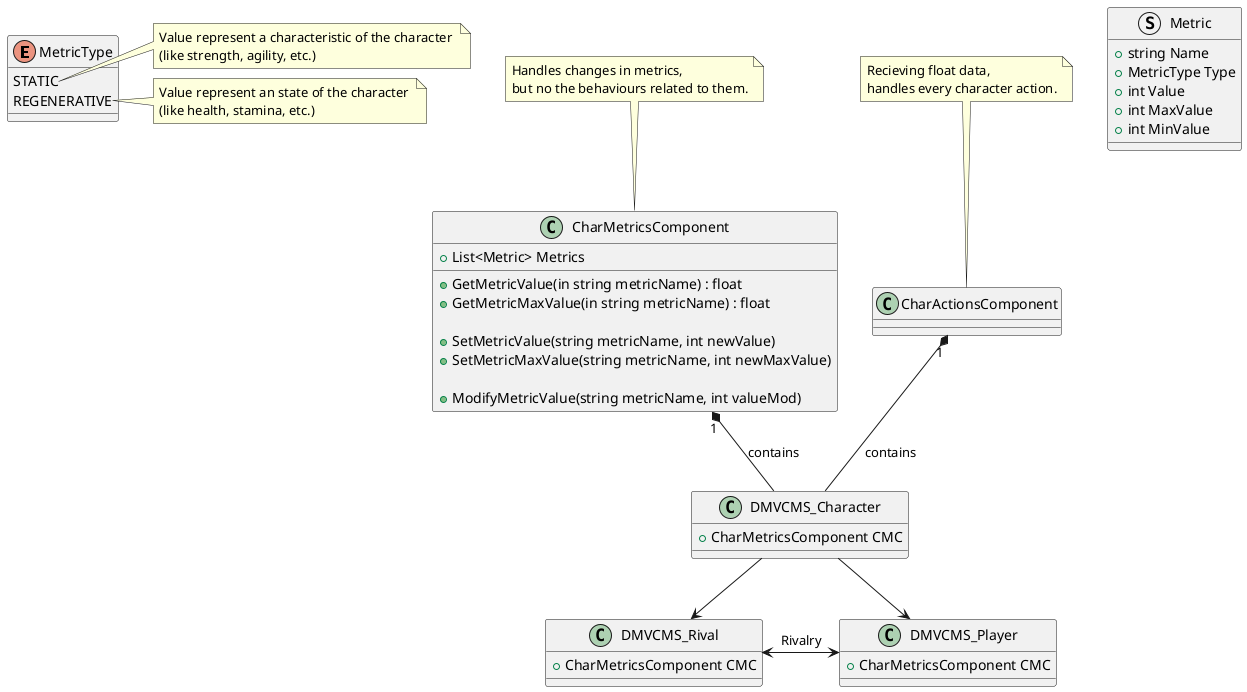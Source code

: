@startuml
'https://plantuml.com/object-diagram
allow_mixing

enum MetricType {
STATIC
REGENERATIVE
}
note right of MetricType::STATIC 
Value represent a characteristic of the character 
(like strength, agility, etc.)
end note
note right of MetricType::REGENERATIVE
Value represent an state of the character 
(like health, stamina, etc.)
end note

Struct Metric {
    + string Name
    + MetricType Type
    + int Value
    + int MaxValue
    + int MinValue
}

class CharMetricsComponent {
    + List<Metric> Metrics
    + GetMetricValue(in string metricName) : float
    + GetMetricMaxValue(in string metricName) : float
    
    + SetMetricValue(string metricName, int newValue)
    + SetMetricMaxValue(string metricName, int newMaxValue)
    
    + ModifyMetricValue(string metricName, int valueMod)
}
note top: Handles changes in metrics, \nbut no the behaviours related to them.

class CharActionsComponent {

}
note top: Recieving float data, \nhandles every character action.

class DMVCMS_Character {
    + CharMetricsComponent CMC
}
class DMVCMS_Player {
    + CharMetricsComponent CMC
}
class DMVCMS_Rival {
    + CharMetricsComponent CMC
}

DMVCMS_Character  --> DMVCMS_Player 
DMVCMS_Character  --> DMVCMS_Rival
DMVCMS_Rival <-> DMVCMS_Player : Rivalry
CharMetricsComponent "1" *-- DMVCMS_Character : contains
CharActionsComponent "1" *-- DMVCMS_Character : contains

@enduml